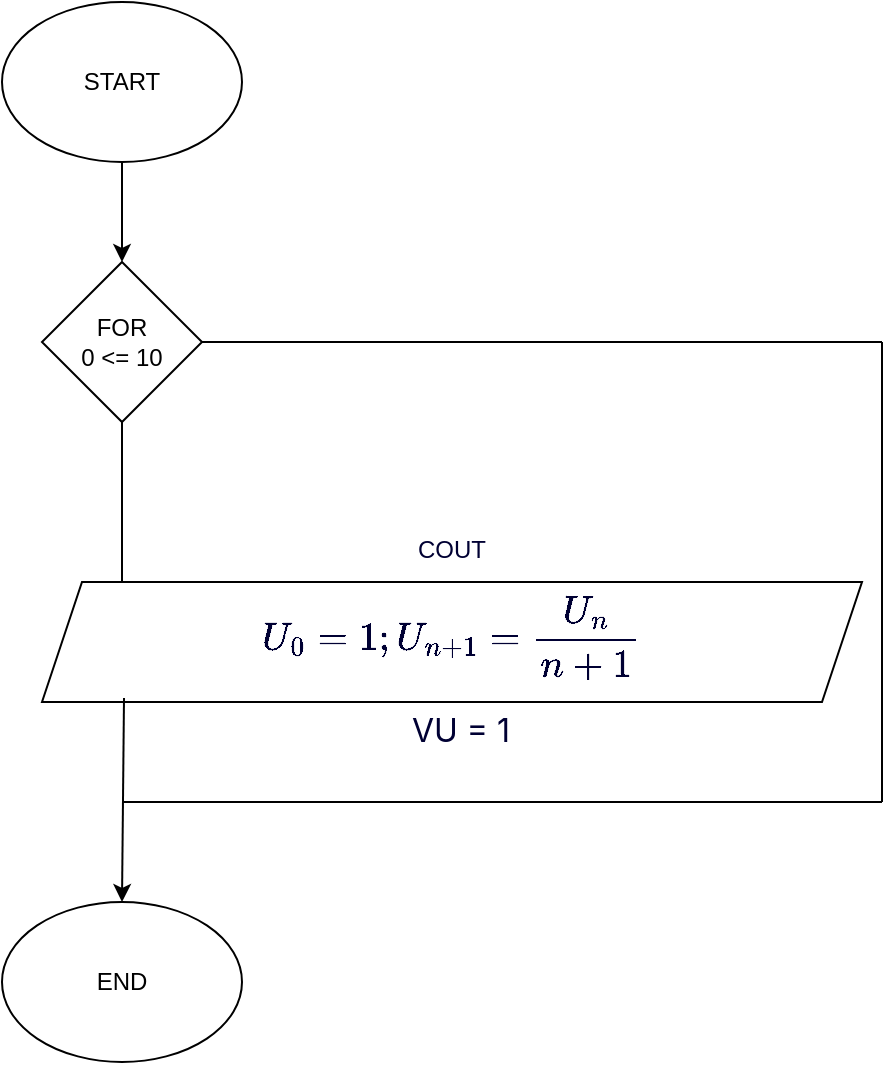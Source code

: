 <mxfile version="24.4.0" type="github">
  <diagram name="Page-1" id="yafPw0W4MowqzOMHj3AP">
    <mxGraphModel dx="880" dy="468" grid="1" gridSize="10" guides="1" tooltips="1" connect="1" arrows="1" fold="1" page="1" pageScale="1" pageWidth="850" pageHeight="1100" math="0" shadow="0">
      <root>
        <mxCell id="0" />
        <mxCell id="1" parent="0" />
        <mxCell id="LkdmYqZ_Q8FYIt3wU5b0-1" value="START" style="ellipse;whiteSpace=wrap;html=1;" vertex="1" parent="1">
          <mxGeometry x="40" width="120" height="80" as="geometry" />
        </mxCell>
        <mxCell id="LkdmYqZ_Q8FYIt3wU5b0-2" value="" style="endArrow=classic;html=1;rounded=0;exitX=0.5;exitY=1;exitDx=0;exitDy=0;" edge="1" parent="1" source="LkdmYqZ_Q8FYIt3wU5b0-1">
          <mxGeometry width="50" height="50" relative="1" as="geometry">
            <mxPoint x="400" y="130" as="sourcePoint" />
            <mxPoint x="100" y="130" as="targetPoint" />
          </mxGeometry>
        </mxCell>
        <mxCell id="LkdmYqZ_Q8FYIt3wU5b0-3" value="FOR&lt;div&gt;0 &amp;lt;= 10&lt;/div&gt;" style="rhombus;whiteSpace=wrap;html=1;" vertex="1" parent="1">
          <mxGeometry x="60" y="130" width="80" height="80" as="geometry" />
        </mxCell>
        <mxCell id="LkdmYqZ_Q8FYIt3wU5b0-4" value="" style="endArrow=none;html=1;rounded=0;exitX=0.5;exitY=1;exitDx=0;exitDy=0;" edge="1" parent="1" source="LkdmYqZ_Q8FYIt3wU5b0-3">
          <mxGeometry width="50" height="50" relative="1" as="geometry">
            <mxPoint x="400" y="130" as="sourcePoint" />
            <mxPoint x="100" y="290" as="targetPoint" />
          </mxGeometry>
        </mxCell>
        <mxCell id="LkdmYqZ_Q8FYIt3wU5b0-5" value="&lt;font color=&quot;#000033&quot;&gt;COUT&lt;/font&gt;&lt;div&gt;&lt;span style=&quot;font-family: -apple-system, BlinkMacSystemFont, &amp;quot;Segoe UI&amp;quot;, &amp;quot;Noto Sans&amp;quot;, Helvetica, Arial, sans-serif, &amp;quot;Apple Color Emoji&amp;quot;, &amp;quot;Segoe UI Emoji&amp;quot;; font-size: 16px; text-align: start;&quot;&gt;&lt;font style=&quot;&quot; color=&quot;#000033&quot;&gt;$$ U_0 = 1; U_{n+1} = \frac{U_n}{n + 1} $$&amp;nbsp; VU = 1&lt;/font&gt;&lt;/span&gt;&lt;br&gt;&lt;/div&gt;" style="shape=parallelogram;perimeter=parallelogramPerimeter;whiteSpace=wrap;html=1;fixedSize=1;" vertex="1" parent="1">
          <mxGeometry x="60" y="290" width="410" height="60" as="geometry" />
        </mxCell>
        <mxCell id="LkdmYqZ_Q8FYIt3wU5b0-6" value="" style="endArrow=none;html=1;rounded=0;exitX=1;exitY=0.5;exitDx=0;exitDy=0;" edge="1" parent="1" source="LkdmYqZ_Q8FYIt3wU5b0-3">
          <mxGeometry width="50" height="50" relative="1" as="geometry">
            <mxPoint x="400" y="230" as="sourcePoint" />
            <mxPoint x="480" y="170" as="targetPoint" />
          </mxGeometry>
        </mxCell>
        <mxCell id="LkdmYqZ_Q8FYIt3wU5b0-7" value="" style="endArrow=none;html=1;rounded=0;" edge="1" parent="1">
          <mxGeometry width="50" height="50" relative="1" as="geometry">
            <mxPoint x="480" y="400" as="sourcePoint" />
            <mxPoint x="480" y="170" as="targetPoint" />
          </mxGeometry>
        </mxCell>
        <mxCell id="LkdmYqZ_Q8FYIt3wU5b0-8" value="" style="endArrow=none;html=1;rounded=0;" edge="1" parent="1">
          <mxGeometry width="50" height="50" relative="1" as="geometry">
            <mxPoint x="100" y="400" as="sourcePoint" />
            <mxPoint x="480" y="400" as="targetPoint" />
          </mxGeometry>
        </mxCell>
        <mxCell id="LkdmYqZ_Q8FYIt3wU5b0-9" value="" style="endArrow=classic;html=1;rounded=0;exitX=0.1;exitY=0.967;exitDx=0;exitDy=0;exitPerimeter=0;" edge="1" parent="1" source="LkdmYqZ_Q8FYIt3wU5b0-5">
          <mxGeometry width="50" height="50" relative="1" as="geometry">
            <mxPoint x="100" y="340" as="sourcePoint" />
            <mxPoint x="100" y="450" as="targetPoint" />
          </mxGeometry>
        </mxCell>
        <mxCell id="LkdmYqZ_Q8FYIt3wU5b0-10" value="END" style="ellipse;whiteSpace=wrap;html=1;" vertex="1" parent="1">
          <mxGeometry x="40" y="450" width="120" height="80" as="geometry" />
        </mxCell>
      </root>
    </mxGraphModel>
  </diagram>
</mxfile>
